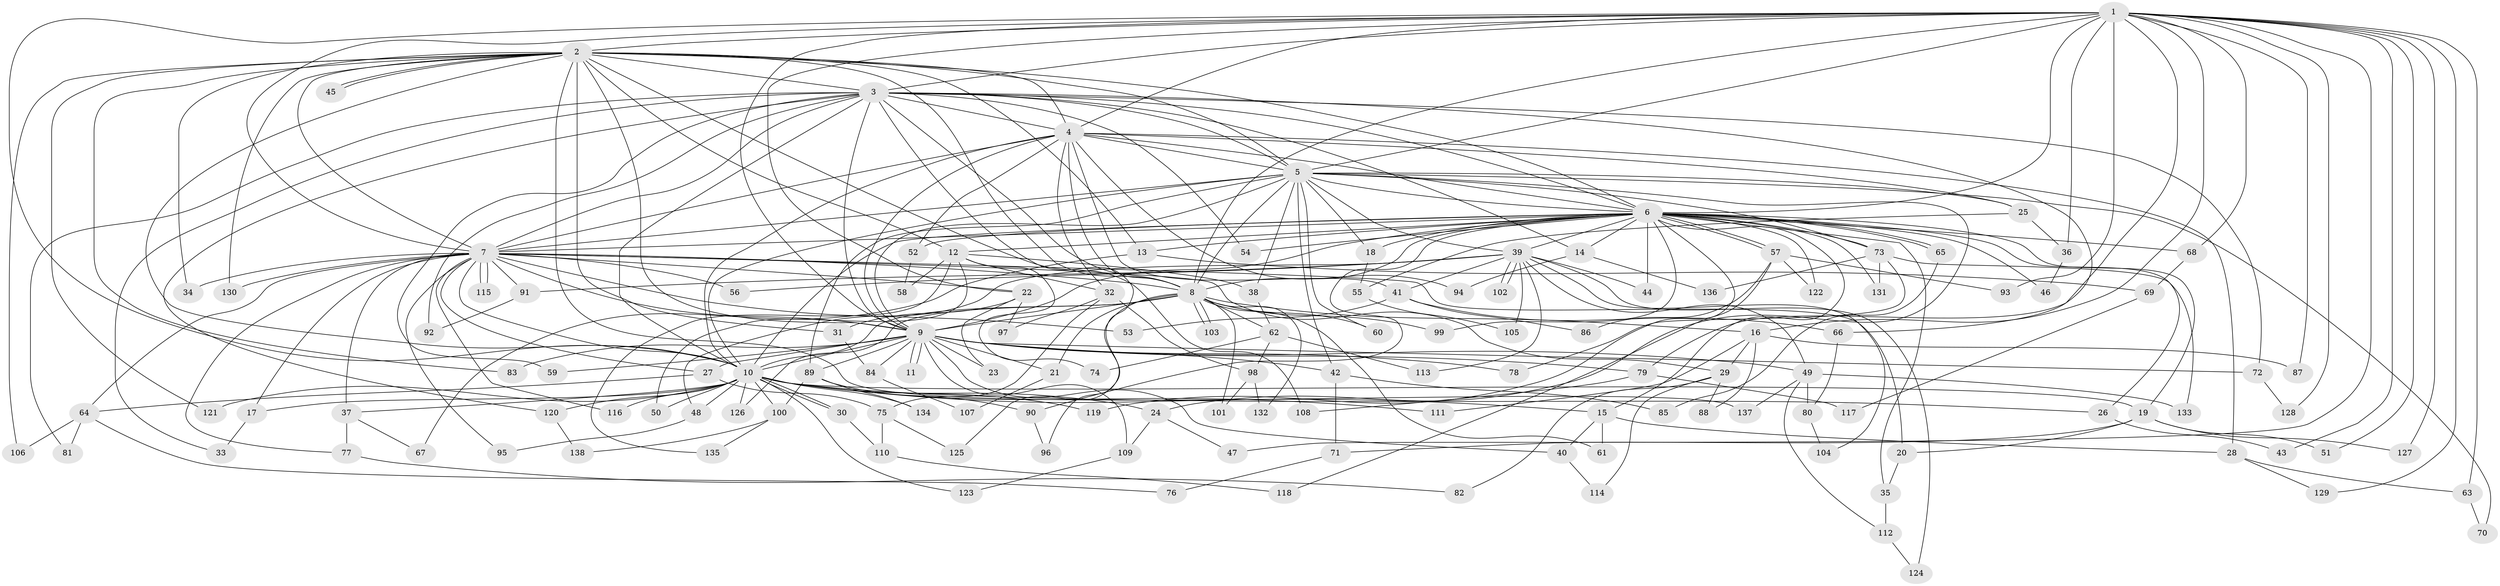 // Generated by graph-tools (version 1.1) at 2025/11/02/27/25 16:11:07]
// undirected, 138 vertices, 301 edges
graph export_dot {
graph [start="1"]
  node [color=gray90,style=filled];
  1;
  2;
  3;
  4;
  5;
  6;
  7;
  8;
  9;
  10;
  11;
  12;
  13;
  14;
  15;
  16;
  17;
  18;
  19;
  20;
  21;
  22;
  23;
  24;
  25;
  26;
  27;
  28;
  29;
  30;
  31;
  32;
  33;
  34;
  35;
  36;
  37;
  38;
  39;
  40;
  41;
  42;
  43;
  44;
  45;
  46;
  47;
  48;
  49;
  50;
  51;
  52;
  53;
  54;
  55;
  56;
  57;
  58;
  59;
  60;
  61;
  62;
  63;
  64;
  65;
  66;
  67;
  68;
  69;
  70;
  71;
  72;
  73;
  74;
  75;
  76;
  77;
  78;
  79;
  80;
  81;
  82;
  83;
  84;
  85;
  86;
  87;
  88;
  89;
  90;
  91;
  92;
  93;
  94;
  95;
  96;
  97;
  98;
  99;
  100;
  101;
  102;
  103;
  104;
  105;
  106;
  107;
  108;
  109;
  110;
  111;
  112;
  113;
  114;
  115;
  116;
  117;
  118;
  119;
  120;
  121;
  122;
  123;
  124;
  125;
  126;
  127;
  128;
  129;
  130;
  131;
  132;
  133;
  134;
  135;
  136;
  137;
  138;
  1 -- 2;
  1 -- 3;
  1 -- 4;
  1 -- 5;
  1 -- 6;
  1 -- 7;
  1 -- 8;
  1 -- 9;
  1 -- 10;
  1 -- 16;
  1 -- 22;
  1 -- 36;
  1 -- 43;
  1 -- 47;
  1 -- 51;
  1 -- 63;
  1 -- 68;
  1 -- 79;
  1 -- 87;
  1 -- 93;
  1 -- 127;
  1 -- 128;
  1 -- 129;
  2 -- 3;
  2 -- 4;
  2 -- 5;
  2 -- 6;
  2 -- 7;
  2 -- 8;
  2 -- 9;
  2 -- 10;
  2 -- 12;
  2 -- 13;
  2 -- 31;
  2 -- 34;
  2 -- 45;
  2 -- 45;
  2 -- 83;
  2 -- 106;
  2 -- 108;
  2 -- 121;
  2 -- 130;
  2 -- 137;
  3 -- 4;
  3 -- 5;
  3 -- 6;
  3 -- 7;
  3 -- 8;
  3 -- 9;
  3 -- 10;
  3 -- 14;
  3 -- 33;
  3 -- 54;
  3 -- 59;
  3 -- 66;
  3 -- 72;
  3 -- 81;
  3 -- 92;
  3 -- 96;
  3 -- 120;
  4 -- 5;
  4 -- 6;
  4 -- 7;
  4 -- 8;
  4 -- 9;
  4 -- 10;
  4 -- 25;
  4 -- 28;
  4 -- 32;
  4 -- 41;
  4 -- 52;
  4 -- 94;
  5 -- 6;
  5 -- 7;
  5 -- 8;
  5 -- 9;
  5 -- 10;
  5 -- 18;
  5 -- 24;
  5 -- 25;
  5 -- 38;
  5 -- 39;
  5 -- 42;
  5 -- 60;
  5 -- 70;
  5 -- 73;
  5 -- 89;
  6 -- 7;
  6 -- 8;
  6 -- 9;
  6 -- 10;
  6 -- 12;
  6 -- 13;
  6 -- 14;
  6 -- 15;
  6 -- 18;
  6 -- 19;
  6 -- 26;
  6 -- 35;
  6 -- 39;
  6 -- 44;
  6 -- 46;
  6 -- 52;
  6 -- 54;
  6 -- 57;
  6 -- 57;
  6 -- 65;
  6 -- 65;
  6 -- 68;
  6 -- 73;
  6 -- 90;
  6 -- 99;
  6 -- 119;
  6 -- 122;
  6 -- 131;
  7 -- 8;
  7 -- 9;
  7 -- 10;
  7 -- 17;
  7 -- 20;
  7 -- 22;
  7 -- 27;
  7 -- 29;
  7 -- 34;
  7 -- 37;
  7 -- 53;
  7 -- 56;
  7 -- 64;
  7 -- 77;
  7 -- 91;
  7 -- 95;
  7 -- 115;
  7 -- 115;
  7 -- 116;
  7 -- 130;
  8 -- 9;
  8 -- 10;
  8 -- 16;
  8 -- 21;
  8 -- 60;
  8 -- 61;
  8 -- 62;
  8 -- 99;
  8 -- 101;
  8 -- 103;
  8 -- 103;
  8 -- 125;
  8 -- 126;
  8 -- 132;
  9 -- 10;
  9 -- 11;
  9 -- 11;
  9 -- 21;
  9 -- 23;
  9 -- 27;
  9 -- 40;
  9 -- 42;
  9 -- 49;
  9 -- 59;
  9 -- 72;
  9 -- 78;
  9 -- 79;
  9 -- 83;
  9 -- 84;
  9 -- 89;
  9 -- 109;
  10 -- 15;
  10 -- 17;
  10 -- 19;
  10 -- 24;
  10 -- 26;
  10 -- 30;
  10 -- 30;
  10 -- 37;
  10 -- 48;
  10 -- 50;
  10 -- 100;
  10 -- 111;
  10 -- 116;
  10 -- 119;
  10 -- 120;
  10 -- 121;
  10 -- 123;
  10 -- 126;
  10 -- 134;
  12 -- 32;
  12 -- 38;
  12 -- 50;
  12 -- 58;
  12 -- 74;
  12 -- 135;
  13 -- 67;
  13 -- 69;
  14 -- 94;
  14 -- 136;
  15 -- 28;
  15 -- 40;
  15 -- 61;
  16 -- 29;
  16 -- 87;
  16 -- 88;
  16 -- 111;
  17 -- 33;
  18 -- 55;
  19 -- 20;
  19 -- 51;
  19 -- 71;
  19 -- 127;
  20 -- 35;
  21 -- 107;
  22 -- 23;
  22 -- 31;
  22 -- 97;
  24 -- 47;
  24 -- 109;
  25 -- 36;
  25 -- 55;
  26 -- 43;
  27 -- 64;
  27 -- 75;
  28 -- 63;
  28 -- 129;
  29 -- 82;
  29 -- 88;
  29 -- 114;
  30 -- 110;
  31 -- 84;
  32 -- 75;
  32 -- 97;
  32 -- 98;
  35 -- 112;
  36 -- 46;
  37 -- 67;
  37 -- 77;
  38 -- 62;
  39 -- 41;
  39 -- 44;
  39 -- 48;
  39 -- 49;
  39 -- 56;
  39 -- 91;
  39 -- 102;
  39 -- 102;
  39 -- 104;
  39 -- 105;
  39 -- 113;
  39 -- 124;
  40 -- 114;
  41 -- 53;
  41 -- 66;
  41 -- 86;
  42 -- 71;
  42 -- 85;
  48 -- 95;
  49 -- 80;
  49 -- 112;
  49 -- 133;
  49 -- 137;
  52 -- 58;
  55 -- 105;
  57 -- 86;
  57 -- 93;
  57 -- 118;
  57 -- 122;
  62 -- 74;
  62 -- 98;
  62 -- 113;
  63 -- 70;
  64 -- 76;
  64 -- 81;
  64 -- 106;
  65 -- 85;
  66 -- 80;
  68 -- 69;
  69 -- 117;
  71 -- 76;
  72 -- 128;
  73 -- 78;
  73 -- 131;
  73 -- 133;
  73 -- 136;
  75 -- 110;
  75 -- 125;
  77 -- 82;
  79 -- 108;
  79 -- 117;
  80 -- 104;
  84 -- 107;
  89 -- 90;
  89 -- 100;
  89 -- 134;
  90 -- 96;
  91 -- 92;
  98 -- 101;
  98 -- 132;
  100 -- 135;
  100 -- 138;
  109 -- 123;
  110 -- 118;
  112 -- 124;
  120 -- 138;
}
